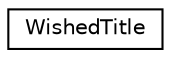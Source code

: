 digraph "Graphical Class Hierarchy"
{
  edge [fontname="Helvetica",fontsize="10",labelfontname="Helvetica",labelfontsize="10"];
  node [fontname="Helvetica",fontsize="10",shape=record];
  rankdir="LR";
  Node0 [label="WishedTitle",height=0.2,width=0.4,color="black", fillcolor="white", style="filled",URL="$class_wished_title.html"];
}

